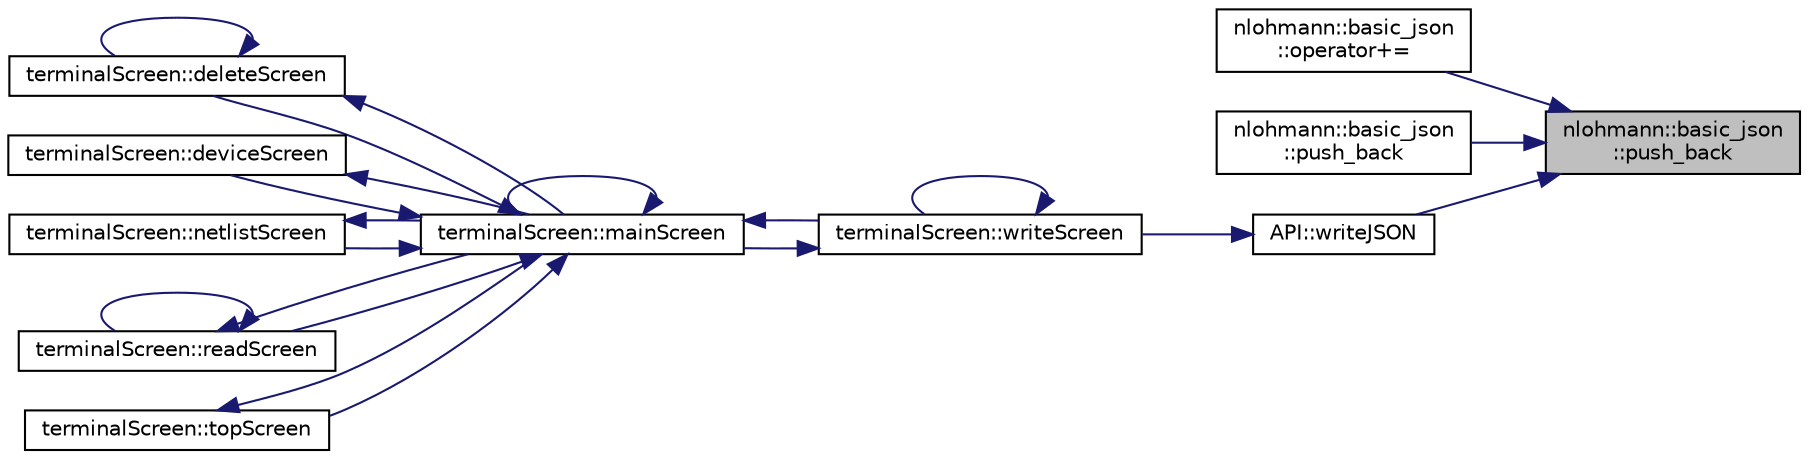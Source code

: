 digraph "nlohmann::basic_json::push_back"
{
 // LATEX_PDF_SIZE
  edge [fontname="Helvetica",fontsize="10",labelfontname="Helvetica",labelfontsize="10"];
  node [fontname="Helvetica",fontsize="10",shape=record];
  rankdir="RL";
  Node1 [label="nlohmann::basic_json\l::push_back",height=0.2,width=0.4,color="black", fillcolor="grey75", style="filled", fontcolor="black",tooltip="add an object to an array"];
  Node1 -> Node2 [dir="back",color="midnightblue",fontsize="10",style="solid",fontname="Helvetica"];
  Node2 [label="nlohmann::basic_json\l::operator+=",height=0.2,width=0.4,color="black", fillcolor="white", style="filled",URL="$classnlohmann_1_1basic__json.html#a40226d9c84fcb9cb948ae0c27b842c57",tooltip="add an object to an array"];
  Node1 -> Node3 [dir="back",color="midnightblue",fontsize="10",style="solid",fontname="Helvetica"];
  Node3 [label="nlohmann::basic_json\l::push_back",height=0.2,width=0.4,color="black", fillcolor="white", style="filled",URL="$classnlohmann_1_1basic__json.html#a4567cf75f19b1efca090f75d7a8a350a",tooltip="add an object to an object"];
  Node1 -> Node4 [dir="back",color="midnightblue",fontsize="10",style="solid",fontname="Helvetica"];
  Node4 [label="API::writeJSON",height=0.2,width=0.4,color="black", fillcolor="white", style="filled",URL="$class_a_p_i.html#a3219a5b09fee06d542b842dc92ad6ada",tooltip=" "];
  Node4 -> Node5 [dir="back",color="midnightblue",fontsize="10",style="solid",fontname="Helvetica"];
  Node5 [label="terminalScreen::writeScreen",height=0.2,width=0.4,color="black", fillcolor="white", style="filled",URL="$classterminal_screen.html#a1ef67d0fff2e5a7df47d6ffd5c9322bf",tooltip=" "];
  Node5 -> Node6 [dir="back",color="midnightblue",fontsize="10",style="solid",fontname="Helvetica"];
  Node6 [label="terminalScreen::mainScreen",height=0.2,width=0.4,color="black", fillcolor="white", style="filled",URL="$classterminal_screen.html#acfccf14459fb555ef35941e7b059db2c",tooltip=" "];
  Node6 -> Node7 [dir="back",color="midnightblue",fontsize="10",style="solid",fontname="Helvetica"];
  Node7 [label="terminalScreen::deleteScreen",height=0.2,width=0.4,color="black", fillcolor="white", style="filled",URL="$classterminal_screen.html#afd94aaef4705a0f586ea9584760fff44",tooltip=" "];
  Node7 -> Node7 [dir="back",color="midnightblue",fontsize="10",style="solid",fontname="Helvetica"];
  Node7 -> Node6 [dir="back",color="midnightblue",fontsize="10",style="solid",fontname="Helvetica"];
  Node6 -> Node8 [dir="back",color="midnightblue",fontsize="10",style="solid",fontname="Helvetica"];
  Node8 [label="terminalScreen::deviceScreen",height=0.2,width=0.4,color="black", fillcolor="white", style="filled",URL="$classterminal_screen.html#a67f4cf7d8f9a7d0e98a6e367dd17c425",tooltip=" "];
  Node8 -> Node6 [dir="back",color="midnightblue",fontsize="10",style="solid",fontname="Helvetica"];
  Node6 -> Node6 [dir="back",color="midnightblue",fontsize="10",style="solid",fontname="Helvetica"];
  Node6 -> Node9 [dir="back",color="midnightblue",fontsize="10",style="solid",fontname="Helvetica"];
  Node9 [label="terminalScreen::netlistScreen",height=0.2,width=0.4,color="black", fillcolor="white", style="filled",URL="$classterminal_screen.html#a556466bda2c82d217b32d0f44601dcb0",tooltip=" "];
  Node9 -> Node6 [dir="back",color="midnightblue",fontsize="10",style="solid",fontname="Helvetica"];
  Node6 -> Node10 [dir="back",color="midnightblue",fontsize="10",style="solid",fontname="Helvetica"];
  Node10 [label="terminalScreen::readScreen",height=0.2,width=0.4,color="black", fillcolor="white", style="filled",URL="$classterminal_screen.html#ad63ad1e4f6915aa7000777be6a6f9b77",tooltip=" "];
  Node10 -> Node6 [dir="back",color="midnightblue",fontsize="10",style="solid",fontname="Helvetica"];
  Node10 -> Node10 [dir="back",color="midnightblue",fontsize="10",style="solid",fontname="Helvetica"];
  Node6 -> Node11 [dir="back",color="midnightblue",fontsize="10",style="solid",fontname="Helvetica"];
  Node11 [label="terminalScreen::topScreen",height=0.2,width=0.4,color="black", fillcolor="white", style="filled",URL="$classterminal_screen.html#a3aae6a9bebeba8f25b0d1276d08d5cbd",tooltip=" "];
  Node11 -> Node6 [dir="back",color="midnightblue",fontsize="10",style="solid",fontname="Helvetica"];
  Node6 -> Node5 [dir="back",color="midnightblue",fontsize="10",style="solid",fontname="Helvetica"];
  Node5 -> Node5 [dir="back",color="midnightblue",fontsize="10",style="solid",fontname="Helvetica"];
}
